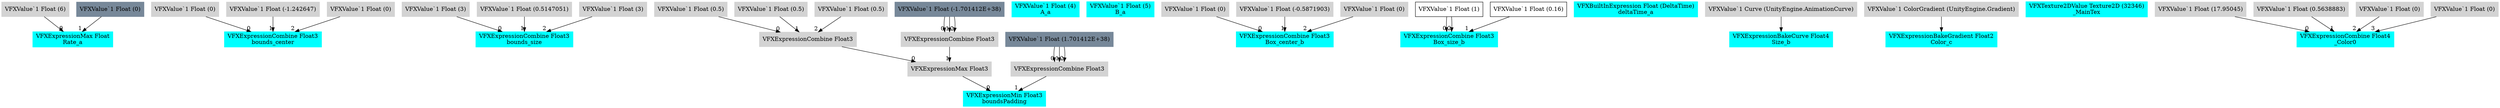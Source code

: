 digraph G {
node0 [shape="box" color="cyan" style="filled" label="VFXExpressionMax Float
Rate_a"]
node1 [shape="box" color="lightgray" style="filled" label="VFXValue`1 Float (6)"]
node2 [shape="box" color="lightslategray" style="filled" label="VFXValue`1 Float (0)"]
node3 [shape="box" color="cyan" style="filled" label="VFXExpressionCombine Float3
bounds_center"]
node4 [shape="box" color="lightgray" style="filled" label="VFXValue`1 Float (0)"]
node5 [shape="box" color="lightgray" style="filled" label="VFXValue`1 Float (-1.242647)"]
node6 [shape="box" color="lightgray" style="filled" label="VFXValue`1 Float (0)"]
node7 [shape="box" color="cyan" style="filled" label="VFXExpressionCombine Float3
bounds_size"]
node8 [shape="box" color="lightgray" style="filled" label="VFXValue`1 Float (3)"]
node9 [shape="box" color="lightgray" style="filled" label="VFXValue`1 Float (0.5147051)"]
node10 [shape="box" color="lightgray" style="filled" label="VFXValue`1 Float (3)"]
node11 [shape="box" color="cyan" style="filled" label="VFXExpressionMin Float3
boundsPadding"]
node12 [shape="box" color="lightgray" style="filled" label="VFXExpressionMax Float3"]
node13 [shape="box" color="lightgray" style="filled" label="VFXExpressionCombine Float3"]
node14 [shape="box" color="lightgray" style="filled" label="VFXValue`1 Float (0.5)"]
node15 [shape="box" color="lightgray" style="filled" label="VFXValue`1 Float (0.5)"]
node16 [shape="box" color="lightgray" style="filled" label="VFXValue`1 Float (0.5)"]
node17 [shape="box" color="lightgray" style="filled" label="VFXExpressionCombine Float3"]
node18 [shape="box" color="lightslategray" style="filled" label="VFXValue`1 Float (-1.701412E+38)"]
node19 [shape="box" color="lightgray" style="filled" label="VFXExpressionCombine Float3"]
node20 [shape="box" color="lightslategray" style="filled" label="VFXValue`1 Float (1.701412E+38)"]
node21 [shape="box" color="cyan" style="filled" label="VFXValue`1 Float (4)
A_a"]
node22 [shape="box" color="cyan" style="filled" label="VFXValue`1 Float (5)
B_a"]
node23 [shape="box" color="cyan" style="filled" label="VFXExpressionCombine Float3
Box_center_b"]
node24 [shape="box" color="lightgray" style="filled" label="VFXValue`1 Float (0)"]
node25 [shape="box" color="lightgray" style="filled" label="VFXValue`1 Float (-0.5871903)"]
node26 [shape="box" color="lightgray" style="filled" label="VFXValue`1 Float (0)"]
node27 [shape="box" color="cyan" style="filled" label="VFXExpressionCombine Float3
Box_size_b"]
node28 [shape="box" label="VFXValue`1 Float (1)"]
node29 [shape="box" label="VFXValue`1 Float (0.16)"]
node30 [shape="box" color="cyan" style="filled" label="VFXBuiltInExpression Float (DeltaTime)
deltaTime_a"]
node31 [shape="box" color="cyan" style="filled" label="VFXExpressionBakeCurve Float4
Size_b"]
node32 [shape="box" color="lightgray" style="filled" label="VFXValue`1 Curve (UnityEngine.AnimationCurve)"]
node33 [shape="box" color="cyan" style="filled" label="VFXExpressionBakeGradient Float2
Color_c"]
node34 [shape="box" color="lightgray" style="filled" label="VFXValue`1 ColorGradient (UnityEngine.Gradient)"]
node35 [shape="box" color="cyan" style="filled" label="VFXTexture2DValue Texture2D (32346)
_MainTex"]
node36 [shape="box" color="cyan" style="filled" label="VFXExpressionCombine Float4
_Color0"]
node37 [shape="box" color="lightgray" style="filled" label="VFXValue`1 Float (17.95045)"]
node38 [shape="box" color="lightgray" style="filled" label="VFXValue`1 Float (0.5638883)"]
node39 [shape="box" color="lightgray" style="filled" label="VFXValue`1 Float (0)"]
node40 [shape="box" color="lightgray" style="filled" label="VFXValue`1 Float (0)"]
node1 -> node0 [headlabel="0"]
node2 -> node0 [headlabel="1"]
node4 -> node3 [headlabel="0"]
node5 -> node3 [headlabel="1"]
node6 -> node3 [headlabel="2"]
node8 -> node7 [headlabel="0"]
node9 -> node7 [headlabel="1"]
node10 -> node7 [headlabel="2"]
node12 -> node11 [headlabel="0"]
node19 -> node11 [headlabel="1"]
node13 -> node12 [headlabel="0"]
node17 -> node12 [headlabel="1"]
node14 -> node13 [headlabel="0"]
node15 -> node13 [headlabel="1"]
node16 -> node13 [headlabel="2"]
node18 -> node17 [headlabel="0"]
node18 -> node17 [headlabel="1"]
node18 -> node17 [headlabel="2"]
node20 -> node19 [headlabel="0"]
node20 -> node19 [headlabel="1"]
node20 -> node19 [headlabel="2"]
node24 -> node23 [headlabel="0"]
node25 -> node23 [headlabel="1"]
node26 -> node23 [headlabel="2"]
node28 -> node27 [headlabel="0"]
node29 -> node27 [headlabel="1"]
node28 -> node27 [headlabel="2"]
node32 -> node31 
node34 -> node33 
node37 -> node36 [headlabel="0"]
node38 -> node36 [headlabel="1"]
node39 -> node36 [headlabel="2"]
node40 -> node36 [headlabel="3"]
}
